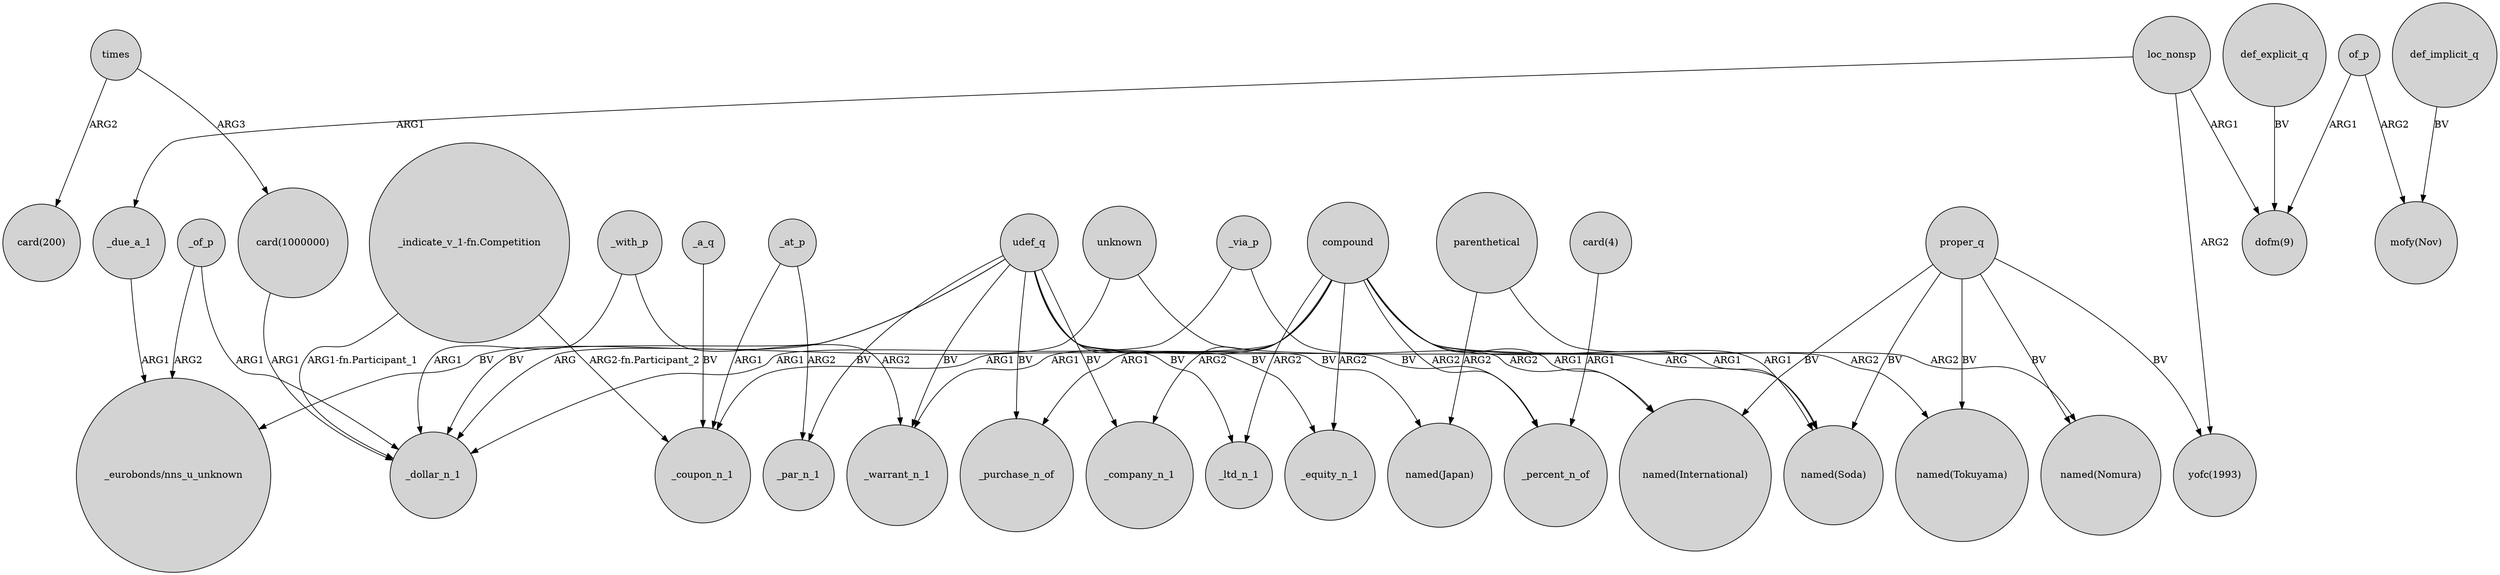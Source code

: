 digraph {
	node [shape=circle style=filled]
	_of_p -> _dollar_n_1 [label=ARG1]
	compound -> _coupon_n_1 [label=ARG1]
	parenthetical -> "named(Soda)" [label=ARG1]
	def_explicit_q -> "dofm(9)" [label=BV]
	compound -> _purchase_n_of [label=ARG1]
	"card(4)" -> _percent_n_of [label=ARG1]
	_at_p -> _par_n_1 [label=ARG2]
	of_p -> "mofy(Nov)" [label=ARG2]
	compound -> _company_n_1 [label=ARG2]
	loc_nonsp -> "dofm(9)" [label=ARG1]
	proper_q -> "named(Soda)" [label=BV]
	udef_q -> _company_n_1 [label=BV]
	udef_q -> _equity_n_1 [label=BV]
	compound -> "named(International)" [label=ARG1]
	times -> "card(1000000)" [label=ARG3]
	times -> "card(200)" [label=ARG2]
	compound -> _equity_n_1 [label=ARG2]
	parenthetical -> "named(Japan)" [label=ARG2]
	loc_nonsp -> "yofc(1993)" [label=ARG2]
	proper_q -> "yofc(1993)" [label=BV]
	_a_q -> _coupon_n_1 [label=BV]
	compound -> "named(Nomura)" [label=ARG2]
	unknown -> _dollar_n_1 [label=ARG]
	udef_q -> "named(Japan)" [label=BV]
	_at_p -> _coupon_n_1 [label=ARG1]
	unknown -> "named(Soda)" [label=ARG]
	proper_q -> "named(Tokuyama)" [label=BV]
	udef_q -> _purchase_n_of [label=BV]
	udef_q -> _percent_n_of [label=BV]
	proper_q -> "named(International)" [label=BV]
	_via_p -> "named(International)" [label=ARG2]
	_of_p -> "_eurobonds/nns_u_unknown" [label=ARG2]
	_due_a_1 -> "_eurobonds/nns_u_unknown" [label=ARG1]
	compound -> _percent_n_of [label=ARG2]
	udef_q -> _par_n_1 [label=BV]
	compound -> "named(Tokuyama)" [label=ARG2]
	_with_p -> _warrant_n_1 [label=ARG2]
	udef_q -> _dollar_n_1 [label=BV]
	"card(1000000)" -> _dollar_n_1 [label=ARG1]
	udef_q -> _warrant_n_1 [label=BV]
	of_p -> "dofm(9)" [label=ARG1]
	compound -> _ltd_n_1 [label=ARG2]
	loc_nonsp -> _due_a_1 [label=ARG1]
	_with_p -> _dollar_n_1 [label=ARG1]
	proper_q -> "named(Nomura)" [label=BV]
	"_indicate_v_1-fn.Competition" -> _coupon_n_1 [label="ARG2-fn.Participant_2"]
	compound -> _warrant_n_1 [label=ARG1]
	def_implicit_q -> "mofy(Nov)" [label=BV]
	udef_q -> "_eurobonds/nns_u_unknown" [label=BV]
	udef_q -> _ltd_n_1 [label=BV]
	"_indicate_v_1-fn.Competition" -> _dollar_n_1 [label="ARG1-fn.Participant_1"]
	compound -> "named(Soda)" [label=ARG1]
	_via_p -> _dollar_n_1 [label=ARG1]
}
